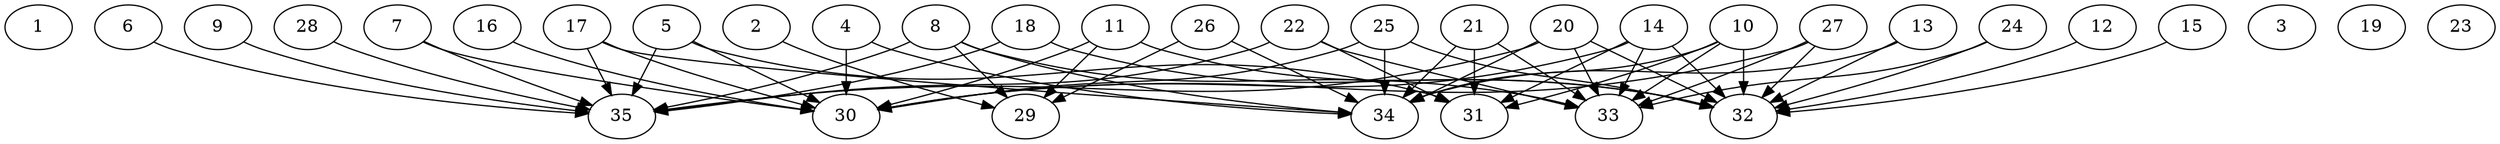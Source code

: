 // DAG automatically generated by daggen at Thu Oct  3 14:05:36 2019
// ./daggen --dot -n 35 --ccr 0.3 --fat 0.9 --regular 0.7 --density 0.5 --mindata 5242880 --maxdata 52428800 
digraph G {
  1 [size="62385493", alpha="0.14", expect_size="18715648"] 
  2 [size="18752853", alpha="0.13", expect_size="5625856"] 
  2 -> 29 [size ="5625856"]
  3 [size="110359893", alpha="0.16", expect_size="33107968"] 
  4 [size="121193813", alpha="0.19", expect_size="36358144"] 
  4 -> 30 [size ="36358144"]
  4 -> 34 [size ="36358144"]
  5 [size="33416533", alpha="0.14", expect_size="10024960"] 
  5 -> 30 [size ="10024960"]
  5 -> 31 [size ="10024960"]
  5 -> 35 [size ="10024960"]
  6 [size="18121387", alpha="0.15", expect_size="5436416"] 
  6 -> 35 [size ="5436416"]
  7 [size="118227627", alpha="0.18", expect_size="35468288"] 
  7 -> 30 [size ="35468288"]
  7 -> 35 [size ="35468288"]
  8 [size="160361813", alpha="0.14", expect_size="48108544"] 
  8 -> 29 [size ="48108544"]
  8 -> 33 [size ="48108544"]
  8 -> 34 [size ="48108544"]
  8 -> 35 [size ="48108544"]
  9 [size="158894080", alpha="0.18", expect_size="47668224"] 
  9 -> 35 [size ="47668224"]
  10 [size="91371520", alpha="0.15", expect_size="27411456"] 
  10 -> 31 [size ="27411456"]
  10 -> 32 [size ="27411456"]
  10 -> 33 [size ="27411456"]
  10 -> 34 [size ="27411456"]
  11 [size="28310187", alpha="0.05", expect_size="8493056"] 
  11 -> 29 [size ="8493056"]
  11 -> 30 [size ="8493056"]
  11 -> 32 [size ="8493056"]
  12 [size="135062187", alpha="0.03", expect_size="40518656"] 
  12 -> 32 [size ="40518656"]
  13 [size="79557973", alpha="0.06", expect_size="23867392"] 
  13 -> 32 [size ="23867392"]
  13 -> 34 [size ="23867392"]
  14 [size="47346347", alpha="0.20", expect_size="14203904"] 
  14 -> 30 [size ="14203904"]
  14 -> 31 [size ="14203904"]
  14 -> 32 [size ="14203904"]
  14 -> 33 [size ="14203904"]
  15 [size="36150613", alpha="0.03", expect_size="10845184"] 
  15 -> 32 [size ="10845184"]
  16 [size="146394453", alpha="0.09", expect_size="43918336"] 
  16 -> 30 [size ="43918336"]
  17 [size="108117333", alpha="0.08", expect_size="32435200"] 
  17 -> 30 [size ="32435200"]
  17 -> 34 [size ="32435200"]
  17 -> 35 [size ="32435200"]
  18 [size="90429440", alpha="0.05", expect_size="27128832"] 
  18 -> 32 [size ="27128832"]
  18 -> 35 [size ="27128832"]
  19 [size="45707947", alpha="0.09", expect_size="13712384"] 
  20 [size="33269760", alpha="0.12", expect_size="9980928"] 
  20 -> 32 [size ="9980928"]
  20 -> 33 [size ="9980928"]
  20 -> 34 [size ="9980928"]
  20 -> 35 [size ="9980928"]
  21 [size="150657707", alpha="0.20", expect_size="45197312"] 
  21 -> 31 [size ="45197312"]
  21 -> 33 [size ="45197312"]
  21 -> 34 [size ="45197312"]
  22 [size="31781547", alpha="0.08", expect_size="9534464"] 
  22 -> 31 [size ="9534464"]
  22 -> 33 [size ="9534464"]
  22 -> 35 [size ="9534464"]
  23 [size="56050347", alpha="0.08", expect_size="16815104"] 
  24 [size="99512320", alpha="0.01", expect_size="29853696"] 
  24 -> 32 [size ="29853696"]
  24 -> 33 [size ="29853696"]
  25 [size="98536107", alpha="0.16", expect_size="29560832"] 
  25 -> 30 [size ="29560832"]
  25 -> 32 [size ="29560832"]
  25 -> 34 [size ="29560832"]
  26 [size="123214507", alpha="0.12", expect_size="36964352"] 
  26 -> 29 [size ="36964352"]
  26 -> 34 [size ="36964352"]
  27 [size="39447893", alpha="0.20", expect_size="11834368"] 
  27 -> 30 [size ="11834368"]
  27 -> 32 [size ="11834368"]
  27 -> 33 [size ="11834368"]
  28 [size="100908373", alpha="0.06", expect_size="30272512"] 
  28 -> 35 [size ="30272512"]
  29 [size="137256960", alpha="0.11", expect_size="41177088"] 
  30 [size="52650667", alpha="0.04", expect_size="15795200"] 
  31 [size="143912960", alpha="0.19", expect_size="43173888"] 
  32 [size="141390507", alpha="0.09", expect_size="42417152"] 
  33 [size="46356480", alpha="0.07", expect_size="13906944"] 
  34 [size="108984320", alpha="0.09", expect_size="32695296"] 
  35 [size="118425600", alpha="0.13", expect_size="35527680"] 
}
